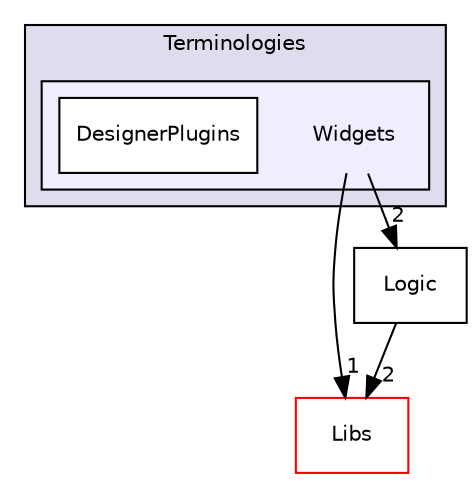 digraph "Modules/Loadable/Terminologies/Widgets" {
  bgcolor=transparent;
  compound=true
  node [ fontsize="10", fontname="Helvetica"];
  edge [ labelfontsize="10", labelfontname="Helvetica"];
  subgraph clusterdir_c20d4ae2fd1614eda006ead50cca913b {
    graph [ bgcolor="#ddddee", pencolor="black", label="Terminologies" fontname="Helvetica", fontsize="10", URL="dir_c20d4ae2fd1614eda006ead50cca913b.html"]
  subgraph clusterdir_4ac34073d1fc42a15b3ffcb59b882ab6 {
    graph [ bgcolor="#eeeeff", pencolor="black", label="" URL="dir_4ac34073d1fc42a15b3ffcb59b882ab6.html"];
    dir_4ac34073d1fc42a15b3ffcb59b882ab6 [shape=plaintext label="Widgets"];
    dir_bf96f7899df01ca79e81d14d5167bec6 [shape=box label="DesignerPlugins" color="black" fillcolor="white" style="filled" URL="dir_bf96f7899df01ca79e81d14d5167bec6.html"];
  }
  }
  dir_6e6cb9563333489fde7459b1f95e59a5 [shape=box label="Libs" color="red" URL="dir_6e6cb9563333489fde7459b1f95e59a5.html"];
  dir_d65e3bdfbbc4c2011968400efb9f0b00 [shape=box label="Logic" URL="dir_d65e3bdfbbc4c2011968400efb9f0b00.html"];
  dir_4ac34073d1fc42a15b3ffcb59b882ab6->dir_6e6cb9563333489fde7459b1f95e59a5 [headlabel="1", labeldistance=1.5 headhref="dir_000111_000012.html"];
  dir_4ac34073d1fc42a15b3ffcb59b882ab6->dir_d65e3bdfbbc4c2011968400efb9f0b00 [headlabel="2", labeldistance=1.5 headhref="dir_000111_000110.html"];
  dir_d65e3bdfbbc4c2011968400efb9f0b00->dir_6e6cb9563333489fde7459b1f95e59a5 [headlabel="2", labeldistance=1.5 headhref="dir_000110_000012.html"];
}
